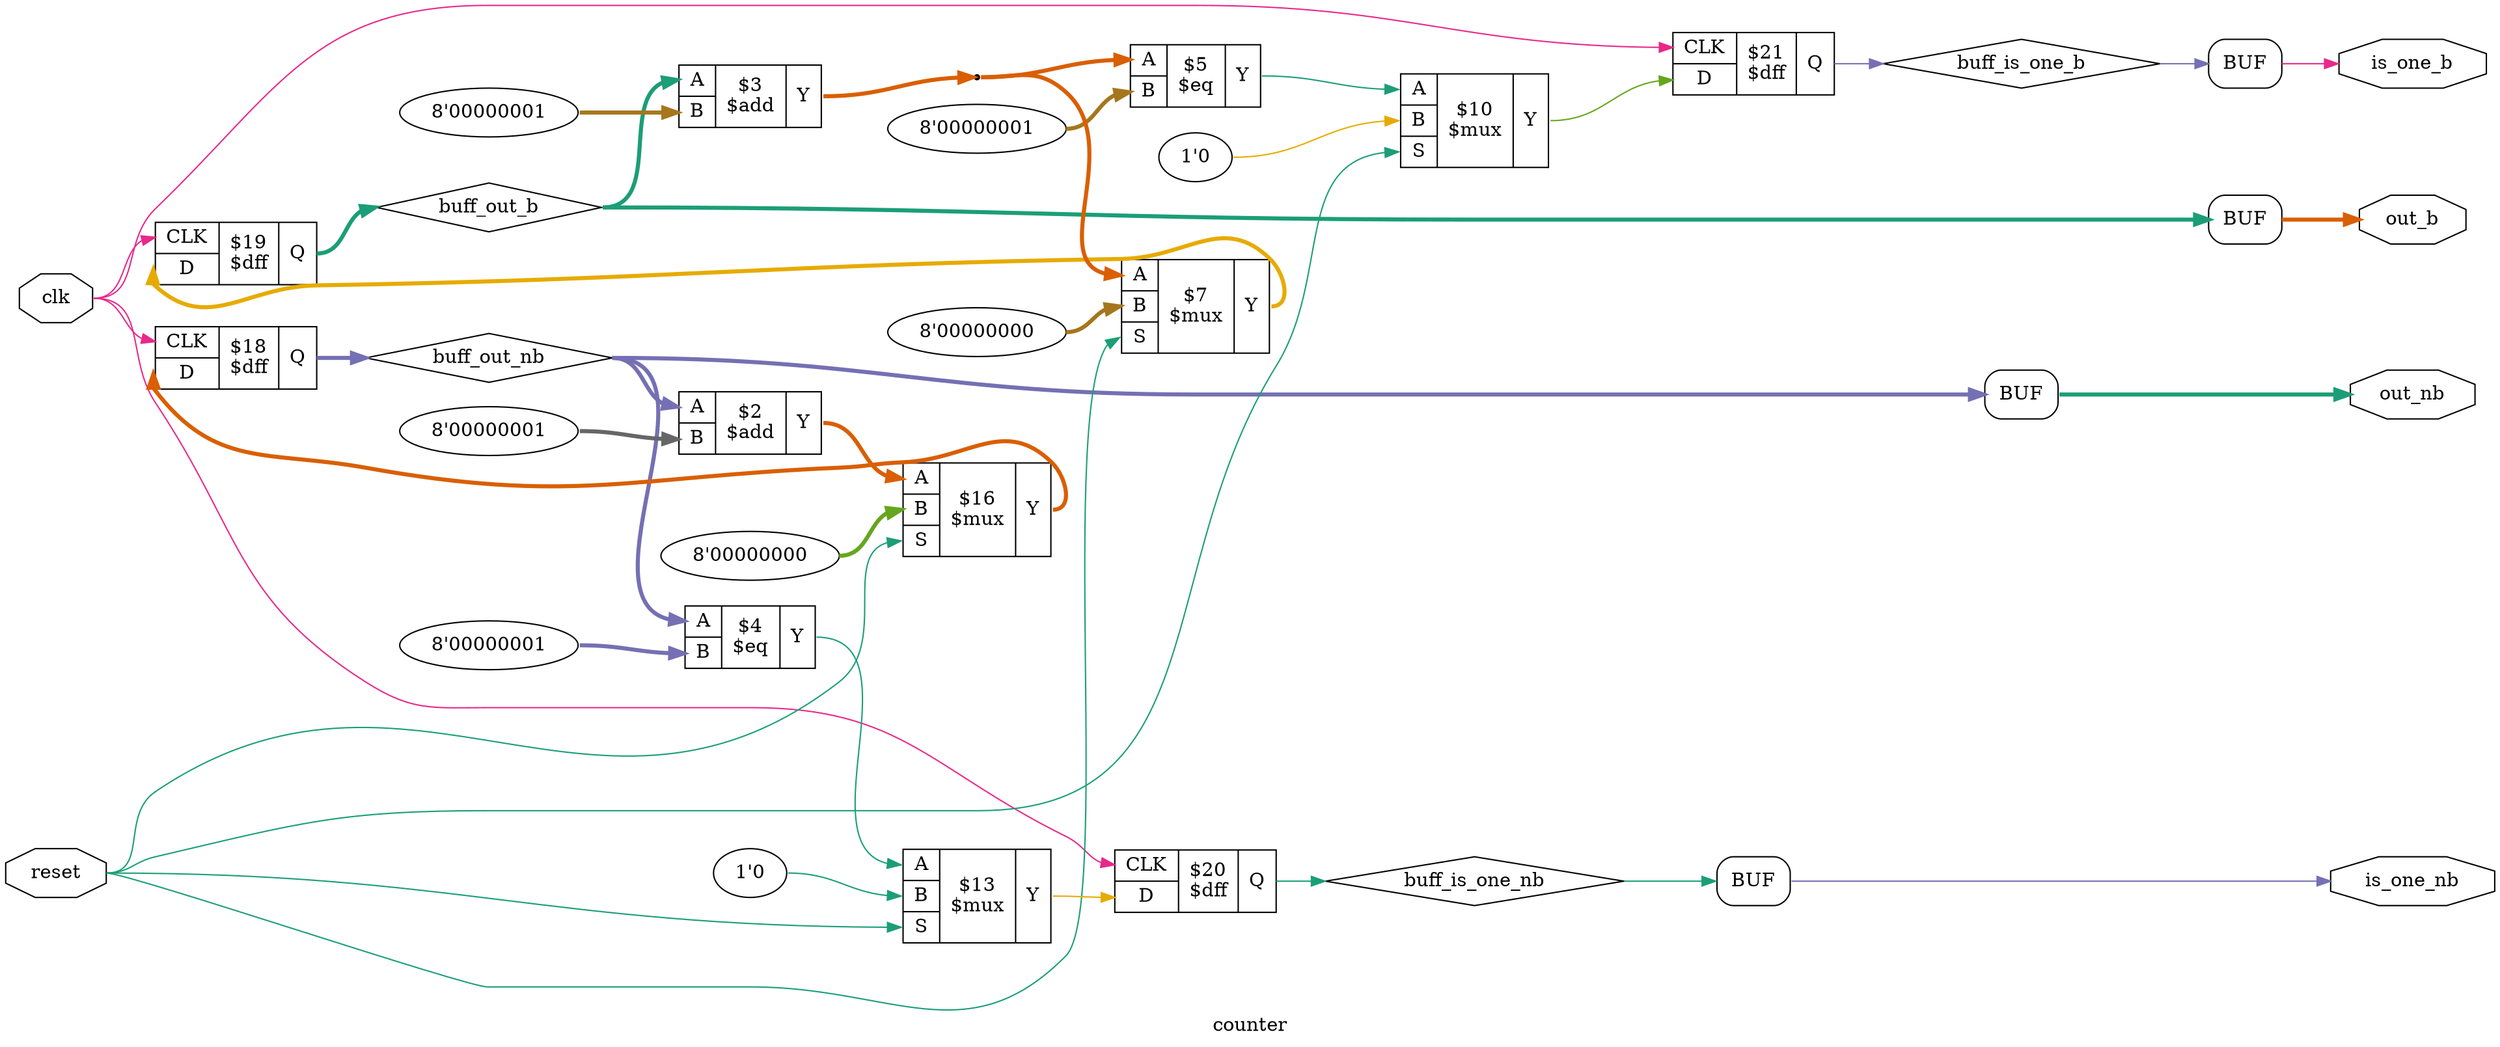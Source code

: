 digraph "counter" {
label="counter";
rankdir="LR";
remincross=true;
n9 [ shape=diamond, label="buff_is_one_b", color="black", fontcolor="black" ];
n10 [ shape=diamond, label="buff_is_one_nb", color="black", fontcolor="black" ];
n11 [ shape=diamond, label="buff_out_b", color="black", fontcolor="black" ];
n12 [ shape=diamond, label="buff_out_nb", color="black", fontcolor="black" ];
n13 [ shape=octagon, label="clk", color="black", fontcolor="black" ];
n14 [ shape=octagon, label="is_one_b", color="black", fontcolor="black" ];
n15 [ shape=octagon, label="is_one_nb", color="black", fontcolor="black" ];
n16 [ shape=octagon, label="out_b", color="black", fontcolor="black" ];
n17 [ shape=octagon, label="out_nb", color="black", fontcolor="black" ];
n18 [ shape=octagon, label="reset", color="black", fontcolor="black" ];
{ rank="source"; n13; n18;}
{ rank="sink"; n14; n15; n16; n17;}
v0 [ label="8'00000001" ];
c22 [ shape=record, label="{{<p19> A|<p20> B}|$2\n$add|{<p21> Y}}" ];
v1 [ label="8'00000001" ];
c23 [ shape=record, label="{{<p19> A|<p20> B}|$3\n$add|{<p21> Y}}" ];
v2 [ label="8'00000001" ];
c24 [ shape=record, label="{{<p19> A|<p20> B}|$4\n$eq|{<p21> Y}}" ];
v3 [ label="8'00000001" ];
c25 [ shape=record, label="{{<p19> A|<p20> B}|$5\n$eq|{<p21> Y}}" ];
c29 [ shape=record, label="{{<p26> CLK|<p27> D}|$18\n$dff|{<p28> Q}}" ];
c30 [ shape=record, label="{{<p26> CLK|<p27> D}|$19\n$dff|{<p28> Q}}" ];
c31 [ shape=record, label="{{<p26> CLK|<p27> D}|$20\n$dff|{<p28> Q}}" ];
c32 [ shape=record, label="{{<p26> CLK|<p27> D}|$21\n$dff|{<p28> Q}}" ];
v4 [ label="1'0" ];
c34 [ shape=record, label="{{<p19> A|<p20> B|<p33> S}|$10\n$mux|{<p21> Y}}" ];
v5 [ label="1'0" ];
c35 [ shape=record, label="{{<p19> A|<p20> B|<p33> S}|$13\n$mux|{<p21> Y}}" ];
v6 [ label="8'00000000" ];
c36 [ shape=record, label="{{<p19> A|<p20> B|<p33> S}|$16\n$mux|{<p21> Y}}" ];
v7 [ label="8'00000000" ];
c37 [ shape=record, label="{{<p19> A|<p20> B|<p33> S}|$7\n$mux|{<p21> Y}}" ];
x8 [shape=box, style=rounded, label="BUF"];
x9 [shape=box, style=rounded, label="BUF"];
x10 [shape=box, style=rounded, label="BUF"];
x11 [shape=box, style=rounded, label="BUF"];
c34:p21:e -> c32:p27:w [colorscheme="dark28", color="5", fontcolor="5", label=""];
c31:p28:e -> n10:w [colorscheme="dark28", color="1", fontcolor="1", label=""];
n10:e -> x9:w:w [colorscheme="dark28", color="1", fontcolor="1", label=""];
c30:p28:e -> n11:w [colorscheme="dark28", color="1", fontcolor="1", style="setlinewidth(3)", label=""];
n11:e -> c23:p19:w [colorscheme="dark28", color="1", fontcolor="1", style="setlinewidth(3)", label=""];
n11:e -> x10:w:w [colorscheme="dark28", color="1", fontcolor="1", style="setlinewidth(3)", label=""];
c29:p28:e -> n12:w [colorscheme="dark28", color="3", fontcolor="3", style="setlinewidth(3)", label=""];
n12:e -> c22:p19:w [colorscheme="dark28", color="3", fontcolor="3", style="setlinewidth(3)", label=""];
n12:e -> c24:p19:w [colorscheme="dark28", color="3", fontcolor="3", style="setlinewidth(3)", label=""];
n12:e -> x11:w:w [colorscheme="dark28", color="3", fontcolor="3", style="setlinewidth(3)", label=""];
n13:e -> c29:p26:w [colorscheme="dark28", color="4", fontcolor="4", label=""];
n13:e -> c30:p26:w [colorscheme="dark28", color="4", fontcolor="4", label=""];
n13:e -> c31:p26:w [colorscheme="dark28", color="4", fontcolor="4", label=""];
n13:e -> c32:p26:w [colorscheme="dark28", color="4", fontcolor="4", label=""];
x8:e:e -> n14:w [colorscheme="dark28", color="4", fontcolor="4", label=""];
x9:e:e -> n15:w [colorscheme="dark28", color="3", fontcolor="3", label=""];
x10:e:e -> n16:w [colorscheme="dark28", color="2", fontcolor="2", style="setlinewidth(3)", label=""];
x11:e:e -> n17:w [colorscheme="dark28", color="1", fontcolor="1", style="setlinewidth(3)", label=""];
n18:e -> c34:p33:w [colorscheme="dark28", color="1", fontcolor="1", label=""];
n18:e -> c35:p33:w [colorscheme="dark28", color="1", fontcolor="1", label=""];
n18:e -> c36:p33:w [colorscheme="dark28", color="1", fontcolor="1", label=""];
n18:e -> c37:p33:w [colorscheme="dark28", color="1", fontcolor="1", label=""];
c35:p21:e -> c31:p27:w [colorscheme="dark28", color="6", fontcolor="6", label=""];
c37:p21:e -> c30:p27:w [colorscheme="dark28", color="6", fontcolor="6", style="setlinewidth(3)", label=""];
c36:p21:e -> c29:p27:w [colorscheme="dark28", color="2", fontcolor="2", style="setlinewidth(3)", label=""];
c22:p21:e -> c36:p19:w [colorscheme="dark28", color="2", fontcolor="2", style="setlinewidth(3)", label=""];
n6 [ shape=point ];
c23:p21:e -> n6:w [colorscheme="dark28", color="2", fontcolor="2", style="setlinewidth(3)", label=""];
n6:e -> c25:p19:w [colorscheme="dark28", color="2", fontcolor="2", style="setlinewidth(3)", label=""];
n6:e -> c37:p19:w [colorscheme="dark28", color="2", fontcolor="2", style="setlinewidth(3)", label=""];
c24:p21:e -> c35:p19:w [colorscheme="dark28", color="1", fontcolor="1", label=""];
c25:p21:e -> c34:p19:w [colorscheme="dark28", color="1", fontcolor="1", label=""];
c32:p28:e -> n9:w [colorscheme="dark28", color="3", fontcolor="3", label=""];
n9:e -> x8:w:w [colorscheme="dark28", color="3", fontcolor="3", label=""];
v0:e -> c22:p20:w [colorscheme="dark28", color="8", fontcolor="8", style="setlinewidth(3)", label=""];
v1:e -> c23:p20:w [colorscheme="dark28", color="7", fontcolor="7", style="setlinewidth(3)", label=""];
v2:e -> c24:p20:w [colorscheme="dark28", color="3", fontcolor="3", style="setlinewidth(3)", label=""];
v3:e -> c25:p20:w [colorscheme="dark28", color="7", fontcolor="7", style="setlinewidth(3)", label=""];
v4:e -> c34:p20:w [colorscheme="dark28", color="6", fontcolor="6", label=""];
v5:e -> c35:p20:w [colorscheme="dark28", color="1", fontcolor="1", label=""];
v6:e -> c36:p20:w [colorscheme="dark28", color="5", fontcolor="5", style="setlinewidth(3)", label=""];
v7:e -> c37:p20:w [colorscheme="dark28", color="7", fontcolor="7", style="setlinewidth(3)", label=""];
}

